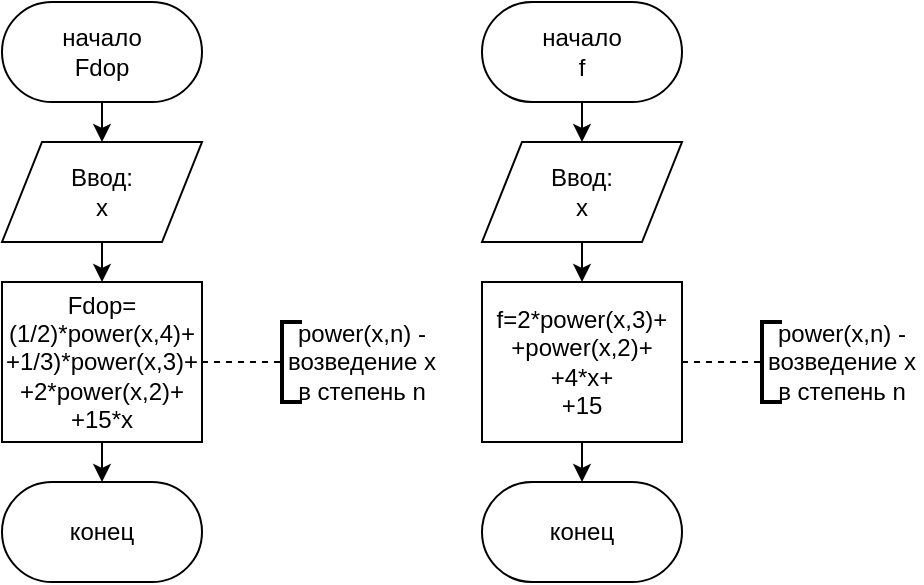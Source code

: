 <mxfile version="22.1.11" type="device">
  <diagram name="Страница — 1" id="hGBrP0jQ29X3dYsvawwD">
    <mxGraphModel dx="1338" dy="288" grid="1" gridSize="10" guides="1" tooltips="1" connect="1" arrows="1" fold="1" page="1" pageScale="1" pageWidth="827" pageHeight="1169" math="0" shadow="0">
      <root>
        <mxCell id="0" />
        <mxCell id="1" parent="0" />
        <mxCell id="nUjNDzBY0GHxMijA0pzi-7" style="edgeStyle=orthogonalEdgeStyle;rounded=0;orthogonalLoop=1;jettySize=auto;html=1;exitX=0.5;exitY=1;exitDx=0;exitDy=0;entryX=0.5;entryY=0;entryDx=0;entryDy=0;" parent="1" source="nUjNDzBY0GHxMijA0pzi-1" target="nUjNDzBY0GHxMijA0pzi-6" edge="1">
          <mxGeometry relative="1" as="geometry" />
        </mxCell>
        <mxCell id="nUjNDzBY0GHxMijA0pzi-1" value="начало&lt;br&gt;Fdop" style="rounded=1;whiteSpace=wrap;html=1;arcSize=50;" parent="1" vertex="1">
          <mxGeometry x="20" y="20" width="100" height="50" as="geometry" />
        </mxCell>
        <mxCell id="nUjNDzBY0GHxMijA0pzi-10" style="edgeStyle=orthogonalEdgeStyle;rounded=0;orthogonalLoop=1;jettySize=auto;html=1;exitX=0.5;exitY=1;exitDx=0;exitDy=0;entryX=0.5;entryY=0;entryDx=0;entryDy=0;" parent="1" source="nUjNDzBY0GHxMijA0pzi-2" target="nUjNDzBY0GHxMijA0pzi-9" edge="1">
          <mxGeometry relative="1" as="geometry" />
        </mxCell>
        <mxCell id="nUjNDzBY0GHxMijA0pzi-2" value="Fdop=(1/2)*power(x,4)+&lt;br&gt;+1/3)*power(x,3)+&lt;br&gt;+2*power(x,2)+&lt;br&gt;+15*x" style="rounded=0;whiteSpace=wrap;html=1;" parent="1" vertex="1">
          <mxGeometry x="20" y="160" width="100" height="80" as="geometry" />
        </mxCell>
        <mxCell id="nUjNDzBY0GHxMijA0pzi-8" style="edgeStyle=orthogonalEdgeStyle;rounded=0;orthogonalLoop=1;jettySize=auto;html=1;exitX=0.5;exitY=1;exitDx=0;exitDy=0;entryX=0.5;entryY=0;entryDx=0;entryDy=0;" parent="1" source="nUjNDzBY0GHxMijA0pzi-6" target="nUjNDzBY0GHxMijA0pzi-2" edge="1">
          <mxGeometry relative="1" as="geometry" />
        </mxCell>
        <mxCell id="nUjNDzBY0GHxMijA0pzi-6" value="Ввод:&lt;br&gt;x" style="shape=parallelogram;perimeter=parallelogramPerimeter;whiteSpace=wrap;html=1;fixedSize=1;" parent="1" vertex="1">
          <mxGeometry x="20" y="90" width="100" height="50" as="geometry" />
        </mxCell>
        <mxCell id="nUjNDzBY0GHxMijA0pzi-9" value="конец" style="rounded=1;whiteSpace=wrap;html=1;arcSize=50;" parent="1" vertex="1">
          <mxGeometry x="20" y="260" width="100" height="50" as="geometry" />
        </mxCell>
        <mxCell id="nUjNDzBY0GHxMijA0pzi-11" style="edgeStyle=orthogonalEdgeStyle;rounded=0;orthogonalLoop=1;jettySize=auto;html=1;exitX=0.5;exitY=1;exitDx=0;exitDy=0;entryX=0.5;entryY=0;entryDx=0;entryDy=0;" parent="1" source="nUjNDzBY0GHxMijA0pzi-12" target="nUjNDzBY0GHxMijA0pzi-16" edge="1">
          <mxGeometry relative="1" as="geometry" />
        </mxCell>
        <mxCell id="nUjNDzBY0GHxMijA0pzi-12" value="начало&lt;br&gt;f" style="rounded=1;whiteSpace=wrap;html=1;arcSize=50;" parent="1" vertex="1">
          <mxGeometry x="260" y="20" width="100" height="50" as="geometry" />
        </mxCell>
        <mxCell id="nUjNDzBY0GHxMijA0pzi-13" style="edgeStyle=orthogonalEdgeStyle;rounded=0;orthogonalLoop=1;jettySize=auto;html=1;exitX=0.5;exitY=1;exitDx=0;exitDy=0;entryX=0.5;entryY=0;entryDx=0;entryDy=0;" parent="1" source="nUjNDzBY0GHxMijA0pzi-14" target="nUjNDzBY0GHxMijA0pzi-17" edge="1">
          <mxGeometry relative="1" as="geometry" />
        </mxCell>
        <mxCell id="nUjNDzBY0GHxMijA0pzi-14" value="f=2*power(x,3)+&lt;br&gt;+power(x,2)+&lt;br&gt;+4*x+&lt;br&gt;+15" style="rounded=0;whiteSpace=wrap;html=1;" parent="1" vertex="1">
          <mxGeometry x="260" y="160" width="100" height="80" as="geometry" />
        </mxCell>
        <mxCell id="nUjNDzBY0GHxMijA0pzi-15" style="edgeStyle=orthogonalEdgeStyle;rounded=0;orthogonalLoop=1;jettySize=auto;html=1;exitX=0.5;exitY=1;exitDx=0;exitDy=0;entryX=0.5;entryY=0;entryDx=0;entryDy=0;" parent="1" source="nUjNDzBY0GHxMijA0pzi-16" target="nUjNDzBY0GHxMijA0pzi-14" edge="1">
          <mxGeometry relative="1" as="geometry" />
        </mxCell>
        <mxCell id="nUjNDzBY0GHxMijA0pzi-16" value="Ввод:&lt;br&gt;x" style="shape=parallelogram;perimeter=parallelogramPerimeter;whiteSpace=wrap;html=1;fixedSize=1;" parent="1" vertex="1">
          <mxGeometry x="260" y="90" width="100" height="50" as="geometry" />
        </mxCell>
        <mxCell id="nUjNDzBY0GHxMijA0pzi-17" value="конец" style="rounded=1;whiteSpace=wrap;html=1;arcSize=50;" parent="1" vertex="1">
          <mxGeometry x="260" y="260" width="100" height="50" as="geometry" />
        </mxCell>
        <mxCell id="nUjNDzBY0GHxMijA0pzi-18" value="" style="endArrow=none;dashed=1;html=1;rounded=0;" parent="1" source="nUjNDzBY0GHxMijA0pzi-19" edge="1">
          <mxGeometry width="50" height="50" relative="1" as="geometry">
            <mxPoint x="120" y="200" as="sourcePoint" />
            <mxPoint x="160" y="200" as="targetPoint" />
          </mxGeometry>
        </mxCell>
        <mxCell id="nUjNDzBY0GHxMijA0pzi-20" value="" style="endArrow=none;dashed=1;html=1;rounded=0;" parent="1" target="nUjNDzBY0GHxMijA0pzi-19" edge="1">
          <mxGeometry width="50" height="50" relative="1" as="geometry">
            <mxPoint x="120" y="200" as="sourcePoint" />
            <mxPoint x="160" y="200" as="targetPoint" />
          </mxGeometry>
        </mxCell>
        <mxCell id="nUjNDzBY0GHxMijA0pzi-19" value="" style="strokeWidth=2;html=1;shape=mxgraph.flowchart.annotation_1;align=left;pointerEvents=1;" parent="1" vertex="1">
          <mxGeometry x="160" y="180" width="10" height="40" as="geometry" />
        </mxCell>
        <mxCell id="nUjNDzBY0GHxMijA0pzi-21" value="power(x,n) - возведение x в степень n" style="text;html=1;strokeColor=none;fillColor=none;align=center;verticalAlign=middle;whiteSpace=wrap;rounded=0;" parent="1" vertex="1">
          <mxGeometry x="160" y="172.5" width="80" height="55" as="geometry" />
        </mxCell>
        <mxCell id="nUjNDzBY0GHxMijA0pzi-22" value="" style="endArrow=none;dashed=1;html=1;rounded=0;" parent="1" source="nUjNDzBY0GHxMijA0pzi-24" edge="1">
          <mxGeometry width="50" height="50" relative="1" as="geometry">
            <mxPoint x="360" y="200" as="sourcePoint" />
            <mxPoint x="400" y="200" as="targetPoint" />
          </mxGeometry>
        </mxCell>
        <mxCell id="nUjNDzBY0GHxMijA0pzi-23" value="" style="endArrow=none;dashed=1;html=1;rounded=0;" parent="1" target="nUjNDzBY0GHxMijA0pzi-24" edge="1">
          <mxGeometry width="50" height="50" relative="1" as="geometry">
            <mxPoint x="360" y="200" as="sourcePoint" />
            <mxPoint x="400" y="200" as="targetPoint" />
          </mxGeometry>
        </mxCell>
        <mxCell id="nUjNDzBY0GHxMijA0pzi-24" value="" style="strokeWidth=2;html=1;shape=mxgraph.flowchart.annotation_1;align=left;pointerEvents=1;" parent="1" vertex="1">
          <mxGeometry x="400" y="180" width="10" height="40" as="geometry" />
        </mxCell>
        <mxCell id="nUjNDzBY0GHxMijA0pzi-25" value="power(x,n) - возведение x в степень n" style="text;html=1;strokeColor=none;fillColor=none;align=center;verticalAlign=middle;whiteSpace=wrap;rounded=0;" parent="1" vertex="1">
          <mxGeometry x="400" y="172.5" width="80" height="55" as="geometry" />
        </mxCell>
      </root>
    </mxGraphModel>
  </diagram>
</mxfile>
